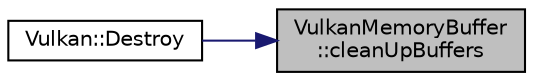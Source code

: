 digraph "VulkanMemoryBuffer::cleanUpBuffers"
{
 // LATEX_PDF_SIZE
  edge [fontname="Helvetica",fontsize="10",labelfontname="Helvetica",labelfontsize="10"];
  node [fontname="Helvetica",fontsize="10",shape=record];
  rankdir="RL";
  Node1 [label="VulkanMemoryBuffer\l::cleanUpBuffers",height=0.2,width=0.4,color="black", fillcolor="grey75", style="filled", fontcolor="black",tooltip=" "];
  Node1 -> Node2 [dir="back",color="midnightblue",fontsize="10",style="solid"];
  Node2 [label="Vulkan::Destroy",height=0.2,width=0.4,color="black", fillcolor="white", style="filled",URL="$class_vulkan.html#a98a0fbcb9cb4563b8bec3c95011b3e2d",tooltip=" "];
}
